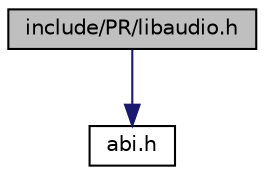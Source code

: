 digraph "include/PR/libaudio.h"
{
 // LATEX_PDF_SIZE
  edge [fontname="Helvetica",fontsize="10",labelfontname="Helvetica",labelfontsize="10"];
  node [fontname="Helvetica",fontsize="10",shape=record];
  Node1 [label="include/PR/libaudio.h",height=0.2,width=0.4,color="black", fillcolor="grey75", style="filled", fontcolor="black",tooltip=" "];
  Node1 -> Node2 [color="midnightblue",fontsize="10",style="solid",fontname="Helvetica"];
  Node2 [label="abi.h",height=0.2,width=0.4,color="black", fillcolor="white", style="filled",URL="$d2/dee/PR_2abi_8h.html",tooltip=" "];
}

